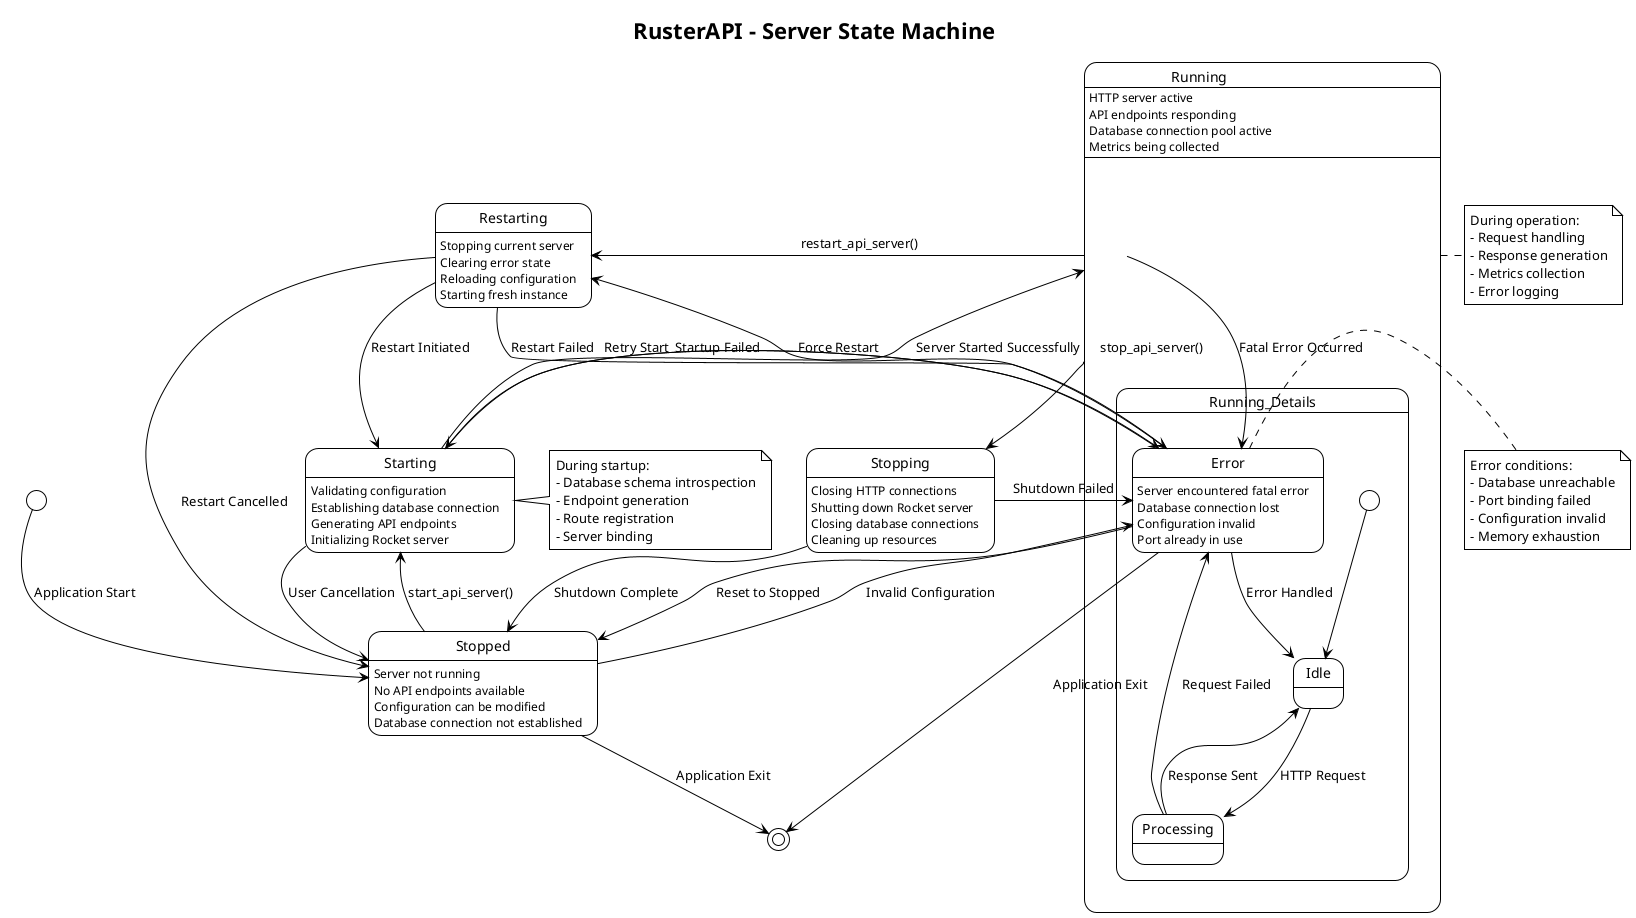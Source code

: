 @startuml
!theme plain
title RusterAPI - Server State Machine

[*] --> Stopped : Application Start

state Stopped {
    Stopped : Server not running
    Stopped : No API endpoints available
    Stopped : Configuration can be modified
    Stopped : Database connection not established
}

state Starting {
    Starting : Validating configuration
    Starting : Establishing database connection
    Starting : Generating API endpoints
    Starting : Initializing Rocket server
}

state Running {
    Running : HTTP server active
    Running : API endpoints responding
    Running : Database connection pool active
    Running : Metrics being collected
    
    state Running_Details {
        [*] --> Idle
        Idle --> Processing : HTTP Request
        Processing --> Idle : Response Sent
        Processing --> Error : Request Failed
        Error --> Idle : Error Handled
    }
}

state Stopping {
    Stopping : Closing HTTP connections
    Stopping : Shutting down Rocket server
    Stopping : Closing database connections
    Stopping : Cleaning up resources
}

state Error {
    Error : Server encountered fatal error
    Error : Database connection lost
    Error : Configuration invalid
    Error : Port already in use
}

state Restarting {
    Restarting : Stopping current server
    Restarting : Clearing error state
    Restarting : Reloading configuration
    Restarting : Starting fresh instance
}

' Transitions from Stopped
Stopped --> Starting : start_api_server()
Stopped --> Error : Invalid Configuration

' Transitions from Starting
Starting --> Running : Server Started Successfully
Starting --> Error : Startup Failed
Starting --> Stopped : User Cancellation

' Transitions from Running
Running --> Stopping : stop_api_server()
Running --> Error : Fatal Error Occurred
Running --> Restarting : restart_api_server()

' Transitions from Stopping
Stopping --> Stopped : Shutdown Complete
Stopping --> Error : Shutdown Failed

' Transitions from Error
Error --> Starting : Retry Start
Error --> Stopped : Reset to Stopped
Error --> Restarting : Force Restart

' Transitions from Restarting
Restarting --> Starting : Restart Initiated
Restarting --> Error : Restart Failed
Restarting --> Stopped : Restart Cancelled

' Back to initial state
Stopped --> [*] : Application Exit
Error --> [*] : Application Exit

note right of Starting
  During startup:
  - Database schema introspection
  - Endpoint generation
  - Route registration
  - Server binding
end note

note right of Running
  During operation:
  - Request handling
  - Response generation
  - Metrics collection
  - Error logging
end note

note right of Error
  Error conditions:
  - Database unreachable
  - Port binding failed
  - Configuration invalid
  - Memory exhaustion
end note

@enduml
